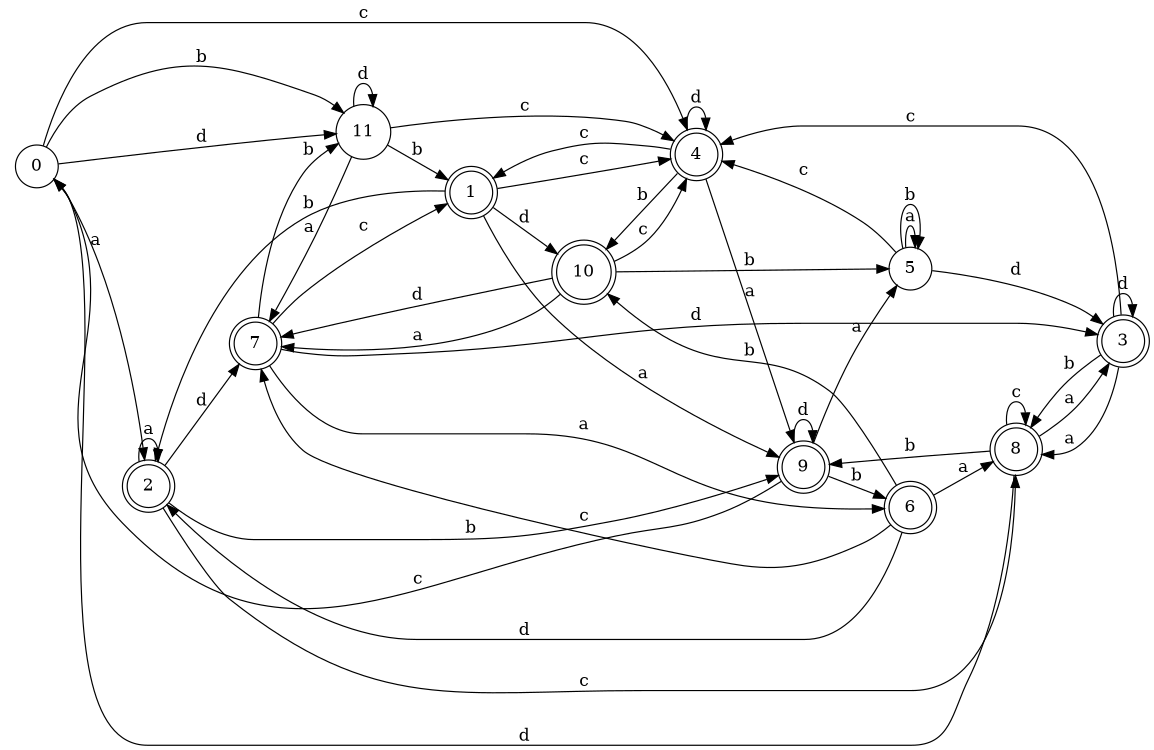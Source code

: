 digraph n10_9 {
__start0 [label="" shape="none"];

rankdir=LR;
size="8,5";

s0 [style="filled", color="black", fillcolor="white" shape="circle", label="0"];
s1 [style="rounded,filled", color="black", fillcolor="white" shape="doublecircle", label="1"];
s2 [style="rounded,filled", color="black", fillcolor="white" shape="doublecircle", label="2"];
s3 [style="rounded,filled", color="black", fillcolor="white" shape="doublecircle", label="3"];
s4 [style="rounded,filled", color="black", fillcolor="white" shape="doublecircle", label="4"];
s5 [style="filled", color="black", fillcolor="white" shape="circle", label="5"];
s6 [style="rounded,filled", color="black", fillcolor="white" shape="doublecircle", label="6"];
s7 [style="rounded,filled", color="black", fillcolor="white" shape="doublecircle", label="7"];
s8 [style="rounded,filled", color="black", fillcolor="white" shape="doublecircle", label="8"];
s9 [style="rounded,filled", color="black", fillcolor="white" shape="doublecircle", label="9"];
s10 [style="rounded,filled", color="black", fillcolor="white" shape="doublecircle", label="10"];
s11 [style="filled", color="black", fillcolor="white" shape="circle", label="11"];
s0 -> s2 [label="a"];
s0 -> s11 [label="b"];
s0 -> s4 [label="c"];
s0 -> s11 [label="d"];
s1 -> s9 [label="a"];
s1 -> s2 [label="b"];
s1 -> s4 [label="c"];
s1 -> s10 [label="d"];
s2 -> s2 [label="a"];
s2 -> s9 [label="b"];
s2 -> s8 [label="c"];
s2 -> s7 [label="d"];
s3 -> s8 [label="a"];
s3 -> s8 [label="b"];
s3 -> s4 [label="c"];
s3 -> s3 [label="d"];
s4 -> s9 [label="a"];
s4 -> s10 [label="b"];
s4 -> s1 [label="c"];
s4 -> s4 [label="d"];
s5 -> s5 [label="a"];
s5 -> s5 [label="b"];
s5 -> s4 [label="c"];
s5 -> s3 [label="d"];
s6 -> s8 [label="a"];
s6 -> s10 [label="b"];
s6 -> s7 [label="c"];
s6 -> s2 [label="d"];
s7 -> s6 [label="a"];
s7 -> s11 [label="b"];
s7 -> s1 [label="c"];
s7 -> s3 [label="d"];
s8 -> s3 [label="a"];
s8 -> s9 [label="b"];
s8 -> s8 [label="c"];
s8 -> s0 [label="d"];
s9 -> s5 [label="a"];
s9 -> s6 [label="b"];
s9 -> s0 [label="c"];
s9 -> s9 [label="d"];
s10 -> s7 [label="a"];
s10 -> s5 [label="b"];
s10 -> s4 [label="c"];
s10 -> s7 [label="d"];
s11 -> s7 [label="a"];
s11 -> s1 [label="b"];
s11 -> s4 [label="c"];
s11 -> s11 [label="d"];

}